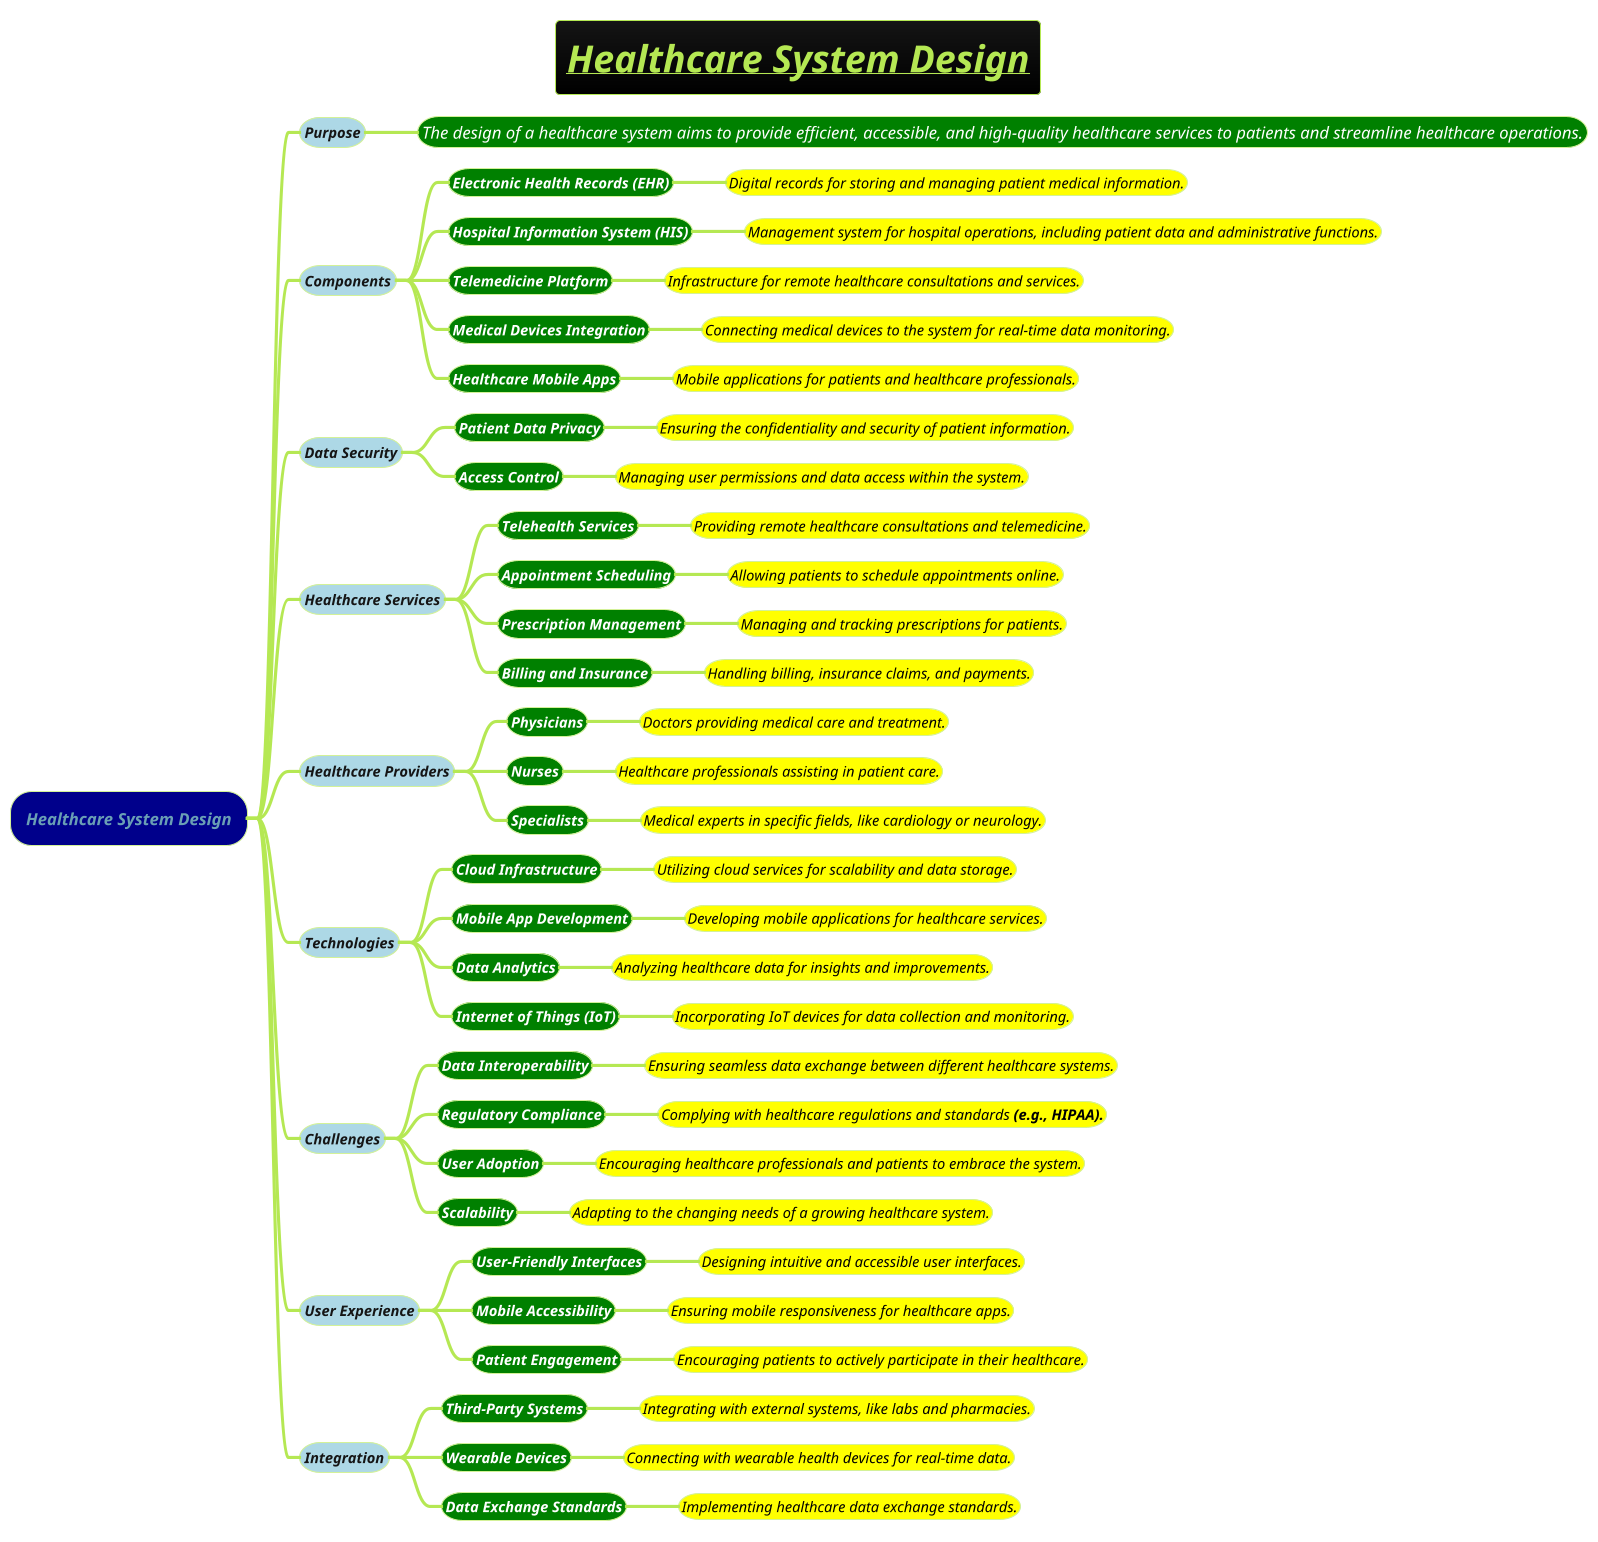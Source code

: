@startmindmap
title = <i><u><b>Healthcare System Design
!theme hacker

*[#darkblue] <i>Healthcare System Design
**[#lightblue] <i><size:14>Purpose
***[#green] <color #white><i><size:16>The design of a healthcare system aims to provide efficient, accessible, and high-quality healthcare services to patients and streamline healthcare operations.

**[#lightblue] <i><size:14>Components
***[#green] <color #white><i><size:14><b>Electronic Health Records <b>(EHR)
****[#yellow] <i><size:14><color #black>Digital records for storing and managing patient medical information.
***[#green] <color #white><i><size:14><b>Hospital Information System <b>(HIS)
****[#yellow] <i><size:14><color #black>Management system for hospital operations, including patient data and administrative functions.
***[#green] <color #white><i><size:14><b>Telemedicine Platform
****[#yellow] <i><size:14><color #black>Infrastructure for remote healthcare consultations and services.
***[#green] <color #white><i><size:14><b>Medical Devices Integration
****[#yellow] <i><size:14><color #black>Connecting medical devices to the system for real-time data monitoring.
***[#green] <color #white><i><size:14><b>Healthcare Mobile Apps
****[#yellow] <i><size:14><color #black>Mobile applications for patients and healthcare professionals.

**[#lightblue] <i><size:14>Data Security
***[#green] <color #white><i><size:14><b>Patient Data Privacy
****[#yellow] <i><size:14><color #black>Ensuring the confidentiality and security of patient information.
***[#green] <color #white><i><size:14><b>Access Control
****[#yellow] <i><size:14><color #black>Managing user permissions and data access within the system.

**[#lightblue] <i><size:14>Healthcare Services
***[#green] <color #white><i><size:14><b>Telehealth Services
****[#yellow] <i><size:14><color #black>Providing remote healthcare consultations and telemedicine.
***[#green] <color #white><i><size:14><b>Appointment Scheduling
****[#yellow] <i><size:14><color #black>Allowing patients to schedule appointments online.
***[#green] <color #white><i><size:14><b>Prescription Management
****[#yellow] <i><size:14><color #black>Managing and tracking prescriptions for patients.
***[#green] <color #white><i><size:14><b>Billing and Insurance
****[#yellow] <i><size:14><color #black>Handling billing, insurance claims, and payments.

**[#lightblue] <i><size:14>Healthcare Providers
***[#green] <color #white><i><size:14><b>Physicians
****[#yellow] <i><size:14><color #black>Doctors providing medical care and treatment.
***[#green] <color #white><i><size:14><b>Nurses
****[#yellow] <i><size:14><color #black>Healthcare professionals assisting in patient care.
***[#green] <color #white><i><size:14><b>Specialists
****[#yellow] <i><size:14><color #black>Medical experts in specific fields, like cardiology or neurology.

**[#lightblue] <i><size:14>Technologies
***[#green] <color #white><i><size:14><b>Cloud Infrastructure
****[#yellow] <i><size:14><color #black>Utilizing cloud services for scalability and data storage.
***[#green] <color #white><i><size:14><b>Mobile App Development
****[#yellow] <i><size:14><color #black>Developing mobile applications for healthcare services.
***[#green] <color #white><i><size:14><b>Data Analytics
****[#yellow] <i><size:14><color #black>Analyzing healthcare data for insights and improvements.
***[#green] <color #white><i><size:14><b>Internet of Things <b>(IoT)
****[#yellow] <i><size:14><color #black>Incorporating IoT devices for data collection and monitoring.

**[#lightblue] <i><size:14>Challenges
***[#green] <color #white><i><size:14><b>Data Interoperability
****[#yellow] <i><size:14><color #black>Ensuring seamless data exchange between different healthcare systems.
***[#green] <color #white><i><size:14><b>Regulatory Compliance
****[#yellow] <i><size:14><color #black>Complying with healthcare regulations and standards <b>(e.g., HIPAA).
***[#green] <color #white><i><size:14><b>User Adoption
****[#yellow] <i><size:14><color #black>Encouraging healthcare professionals and patients to embrace the system.
***[#green] <color #white><i><size:14><b>Scalability
****[#yellow] <i><size:14><color #black>Adapting to the changing needs of a growing healthcare system.

**[#lightblue] <i><size:14>User Experience
***[#green] <color #white><i><size:14><b>User-Friendly Interfaces
****[#yellow] <i><size:14><color #black>Designing intuitive and accessible user interfaces.
***[#green] <color #white><i><size:14><b>Mobile Accessibility
****[#yellow] <i><size:14><color #black>Ensuring mobile responsiveness for healthcare apps.
***[#green] <color #white><i><size:14><b>Patient Engagement
****[#yellow] <i><size:14><color #black>Encouraging patients to actively participate in their healthcare.

**[#lightblue] <i><size:14>Integration
***[#green] <color #white><i><size:14><b>Third-Party Systems
****[#yellow] <i><size:14><color #black>Integrating with external systems, like labs and pharmacies.
***[#green] <color #white><i><size:14><b>Wearable Devices
****[#yellow] <i><size:14><color #black>Connecting with wearable health devices for real-time data.
***[#green] <color #white><i><size:14><b>Data Exchange Standards
****[#yellow] <i><size:14><color #black>Implementing healthcare data exchange standards.

@endmindmap
